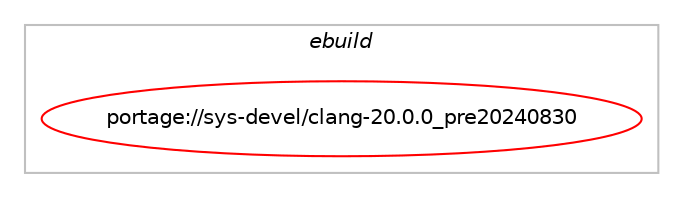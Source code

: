 digraph prolog {

# *************
# Graph options
# *************

newrank=true;
concentrate=true;
compound=true;
graph [rankdir=LR,fontname=Helvetica,fontsize=10,ranksep=1.5];#, ranksep=2.5, nodesep=0.2];
edge  [arrowhead=vee];
node  [fontname=Helvetica,fontsize=10];

# **********
# The ebuild
# **********

subgraph cluster_leftcol {
color=gray;
label=<<i>ebuild</i>>;
id [label="portage://sys-devel/clang-20.0.0_pre20240830", color=red, width=4, href="../sys-devel/clang-20.0.0_pre20240830.svg"];
}

# ****************
# The dependencies
# ****************

subgraph cluster_midcol {
color=gray;
label=<<i>dependencies</i>>;
subgraph cluster_compile {
fillcolor="#eeeeee";
style=filled;
label=<<i>compile</i>>;
# *** BEGIN UNKNOWN DEPENDENCY TYPE (TODO) ***
# id -> equal(use_conditional_group(positive,llvm_targets_AArch64,portage://sys-devel/clang-20.0.0_pre20240830,[package_dependency(portage://sys-devel/clang-20.0.0_pre20240830,install,no,sys-devel,llvm,tilde,[20.0.0,,_pre20240830,20.0.0_pre20240830],[],[use(enable(llvm_targets_AArch64),none)])]))
# *** END UNKNOWN DEPENDENCY TYPE (TODO) ***

# *** BEGIN UNKNOWN DEPENDENCY TYPE (TODO) ***
# id -> equal(use_conditional_group(positive,llvm_targets_AMDGPU,portage://sys-devel/clang-20.0.0_pre20240830,[package_dependency(portage://sys-devel/clang-20.0.0_pre20240830,install,no,sys-devel,llvm,tilde,[20.0.0,,_pre20240830,20.0.0_pre20240830],[],[use(enable(llvm_targets_AMDGPU),none)])]))
# *** END UNKNOWN DEPENDENCY TYPE (TODO) ***

# *** BEGIN UNKNOWN DEPENDENCY TYPE (TODO) ***
# id -> equal(use_conditional_group(positive,llvm_targets_ARC,portage://sys-devel/clang-20.0.0_pre20240830,[package_dependency(portage://sys-devel/clang-20.0.0_pre20240830,install,no,sys-devel,llvm,tilde,[20.0.0,,_pre20240830,20.0.0_pre20240830],[],[use(enable(llvm_targets_ARC),none)])]))
# *** END UNKNOWN DEPENDENCY TYPE (TODO) ***

# *** BEGIN UNKNOWN DEPENDENCY TYPE (TODO) ***
# id -> equal(use_conditional_group(positive,llvm_targets_ARM,portage://sys-devel/clang-20.0.0_pre20240830,[package_dependency(portage://sys-devel/clang-20.0.0_pre20240830,install,no,sys-devel,llvm,tilde,[20.0.0,,_pre20240830,20.0.0_pre20240830],[],[use(enable(llvm_targets_ARM),none)])]))
# *** END UNKNOWN DEPENDENCY TYPE (TODO) ***

# *** BEGIN UNKNOWN DEPENDENCY TYPE (TODO) ***
# id -> equal(use_conditional_group(positive,llvm_targets_AVR,portage://sys-devel/clang-20.0.0_pre20240830,[package_dependency(portage://sys-devel/clang-20.0.0_pre20240830,install,no,sys-devel,llvm,tilde,[20.0.0,,_pre20240830,20.0.0_pre20240830],[],[use(enable(llvm_targets_AVR),none)])]))
# *** END UNKNOWN DEPENDENCY TYPE (TODO) ***

# *** BEGIN UNKNOWN DEPENDENCY TYPE (TODO) ***
# id -> equal(use_conditional_group(positive,llvm_targets_BPF,portage://sys-devel/clang-20.0.0_pre20240830,[package_dependency(portage://sys-devel/clang-20.0.0_pre20240830,install,no,sys-devel,llvm,tilde,[20.0.0,,_pre20240830,20.0.0_pre20240830],[],[use(enable(llvm_targets_BPF),none)])]))
# *** END UNKNOWN DEPENDENCY TYPE (TODO) ***

# *** BEGIN UNKNOWN DEPENDENCY TYPE (TODO) ***
# id -> equal(use_conditional_group(positive,llvm_targets_CSKY,portage://sys-devel/clang-20.0.0_pre20240830,[package_dependency(portage://sys-devel/clang-20.0.0_pre20240830,install,no,sys-devel,llvm,tilde,[20.0.0,,_pre20240830,20.0.0_pre20240830],[],[use(enable(llvm_targets_CSKY),none)])]))
# *** END UNKNOWN DEPENDENCY TYPE (TODO) ***

# *** BEGIN UNKNOWN DEPENDENCY TYPE (TODO) ***
# id -> equal(use_conditional_group(positive,llvm_targets_DirectX,portage://sys-devel/clang-20.0.0_pre20240830,[package_dependency(portage://sys-devel/clang-20.0.0_pre20240830,install,no,sys-devel,llvm,tilde,[20.0.0,,_pre20240830,20.0.0_pre20240830],[],[use(enable(llvm_targets_DirectX),none)])]))
# *** END UNKNOWN DEPENDENCY TYPE (TODO) ***

# *** BEGIN UNKNOWN DEPENDENCY TYPE (TODO) ***
# id -> equal(use_conditional_group(positive,llvm_targets_Hexagon,portage://sys-devel/clang-20.0.0_pre20240830,[package_dependency(portage://sys-devel/clang-20.0.0_pre20240830,install,no,sys-devel,llvm,tilde,[20.0.0,,_pre20240830,20.0.0_pre20240830],[],[use(enable(llvm_targets_Hexagon),none)])]))
# *** END UNKNOWN DEPENDENCY TYPE (TODO) ***

# *** BEGIN UNKNOWN DEPENDENCY TYPE (TODO) ***
# id -> equal(use_conditional_group(positive,llvm_targets_Lanai,portage://sys-devel/clang-20.0.0_pre20240830,[package_dependency(portage://sys-devel/clang-20.0.0_pre20240830,install,no,sys-devel,llvm,tilde,[20.0.0,,_pre20240830,20.0.0_pre20240830],[],[use(enable(llvm_targets_Lanai),none)])]))
# *** END UNKNOWN DEPENDENCY TYPE (TODO) ***

# *** BEGIN UNKNOWN DEPENDENCY TYPE (TODO) ***
# id -> equal(use_conditional_group(positive,llvm_targets_LoongArch,portage://sys-devel/clang-20.0.0_pre20240830,[package_dependency(portage://sys-devel/clang-20.0.0_pre20240830,install,no,sys-devel,llvm,tilde,[20.0.0,,_pre20240830,20.0.0_pre20240830],[],[use(enable(llvm_targets_LoongArch),none)])]))
# *** END UNKNOWN DEPENDENCY TYPE (TODO) ***

# *** BEGIN UNKNOWN DEPENDENCY TYPE (TODO) ***
# id -> equal(use_conditional_group(positive,llvm_targets_M68k,portage://sys-devel/clang-20.0.0_pre20240830,[package_dependency(portage://sys-devel/clang-20.0.0_pre20240830,install,no,sys-devel,llvm,tilde,[20.0.0,,_pre20240830,20.0.0_pre20240830],[],[use(enable(llvm_targets_M68k),none)])]))
# *** END UNKNOWN DEPENDENCY TYPE (TODO) ***

# *** BEGIN UNKNOWN DEPENDENCY TYPE (TODO) ***
# id -> equal(use_conditional_group(positive,llvm_targets_MSP430,portage://sys-devel/clang-20.0.0_pre20240830,[package_dependency(portage://sys-devel/clang-20.0.0_pre20240830,install,no,sys-devel,llvm,tilde,[20.0.0,,_pre20240830,20.0.0_pre20240830],[],[use(enable(llvm_targets_MSP430),none)])]))
# *** END UNKNOWN DEPENDENCY TYPE (TODO) ***

# *** BEGIN UNKNOWN DEPENDENCY TYPE (TODO) ***
# id -> equal(use_conditional_group(positive,llvm_targets_Mips,portage://sys-devel/clang-20.0.0_pre20240830,[package_dependency(portage://sys-devel/clang-20.0.0_pre20240830,install,no,sys-devel,llvm,tilde,[20.0.0,,_pre20240830,20.0.0_pre20240830],[],[use(enable(llvm_targets_Mips),none)])]))
# *** END UNKNOWN DEPENDENCY TYPE (TODO) ***

# *** BEGIN UNKNOWN DEPENDENCY TYPE (TODO) ***
# id -> equal(use_conditional_group(positive,llvm_targets_NVPTX,portage://sys-devel/clang-20.0.0_pre20240830,[package_dependency(portage://sys-devel/clang-20.0.0_pre20240830,install,no,sys-devel,llvm,tilde,[20.0.0,,_pre20240830,20.0.0_pre20240830],[],[use(enable(llvm_targets_NVPTX),none)])]))
# *** END UNKNOWN DEPENDENCY TYPE (TODO) ***

# *** BEGIN UNKNOWN DEPENDENCY TYPE (TODO) ***
# id -> equal(use_conditional_group(positive,llvm_targets_PowerPC,portage://sys-devel/clang-20.0.0_pre20240830,[package_dependency(portage://sys-devel/clang-20.0.0_pre20240830,install,no,sys-devel,llvm,tilde,[20.0.0,,_pre20240830,20.0.0_pre20240830],[],[use(enable(llvm_targets_PowerPC),none)])]))
# *** END UNKNOWN DEPENDENCY TYPE (TODO) ***

# *** BEGIN UNKNOWN DEPENDENCY TYPE (TODO) ***
# id -> equal(use_conditional_group(positive,llvm_targets_RISCV,portage://sys-devel/clang-20.0.0_pre20240830,[package_dependency(portage://sys-devel/clang-20.0.0_pre20240830,install,no,sys-devel,llvm,tilde,[20.0.0,,_pre20240830,20.0.0_pre20240830],[],[use(enable(llvm_targets_RISCV),none)])]))
# *** END UNKNOWN DEPENDENCY TYPE (TODO) ***

# *** BEGIN UNKNOWN DEPENDENCY TYPE (TODO) ***
# id -> equal(use_conditional_group(positive,llvm_targets_SPIRV,portage://sys-devel/clang-20.0.0_pre20240830,[package_dependency(portage://sys-devel/clang-20.0.0_pre20240830,install,no,sys-devel,llvm,tilde,[20.0.0,,_pre20240830,20.0.0_pre20240830],[],[use(enable(llvm_targets_SPIRV),none)])]))
# *** END UNKNOWN DEPENDENCY TYPE (TODO) ***

# *** BEGIN UNKNOWN DEPENDENCY TYPE (TODO) ***
# id -> equal(use_conditional_group(positive,llvm_targets_Sparc,portage://sys-devel/clang-20.0.0_pre20240830,[package_dependency(portage://sys-devel/clang-20.0.0_pre20240830,install,no,sys-devel,llvm,tilde,[20.0.0,,_pre20240830,20.0.0_pre20240830],[],[use(enable(llvm_targets_Sparc),none)])]))
# *** END UNKNOWN DEPENDENCY TYPE (TODO) ***

# *** BEGIN UNKNOWN DEPENDENCY TYPE (TODO) ***
# id -> equal(use_conditional_group(positive,llvm_targets_SystemZ,portage://sys-devel/clang-20.0.0_pre20240830,[package_dependency(portage://sys-devel/clang-20.0.0_pre20240830,install,no,sys-devel,llvm,tilde,[20.0.0,,_pre20240830,20.0.0_pre20240830],[],[use(enable(llvm_targets_SystemZ),none)])]))
# *** END UNKNOWN DEPENDENCY TYPE (TODO) ***

# *** BEGIN UNKNOWN DEPENDENCY TYPE (TODO) ***
# id -> equal(use_conditional_group(positive,llvm_targets_VE,portage://sys-devel/clang-20.0.0_pre20240830,[package_dependency(portage://sys-devel/clang-20.0.0_pre20240830,install,no,sys-devel,llvm,tilde,[20.0.0,,_pre20240830,20.0.0_pre20240830],[],[use(enable(llvm_targets_VE),none)])]))
# *** END UNKNOWN DEPENDENCY TYPE (TODO) ***

# *** BEGIN UNKNOWN DEPENDENCY TYPE (TODO) ***
# id -> equal(use_conditional_group(positive,llvm_targets_WebAssembly,portage://sys-devel/clang-20.0.0_pre20240830,[package_dependency(portage://sys-devel/clang-20.0.0_pre20240830,install,no,sys-devel,llvm,tilde,[20.0.0,,_pre20240830,20.0.0_pre20240830],[],[use(enable(llvm_targets_WebAssembly),none)])]))
# *** END UNKNOWN DEPENDENCY TYPE (TODO) ***

# *** BEGIN UNKNOWN DEPENDENCY TYPE (TODO) ***
# id -> equal(use_conditional_group(positive,llvm_targets_X86,portage://sys-devel/clang-20.0.0_pre20240830,[package_dependency(portage://sys-devel/clang-20.0.0_pre20240830,install,no,sys-devel,llvm,tilde,[20.0.0,,_pre20240830,20.0.0_pre20240830],[],[use(enable(llvm_targets_X86),none)])]))
# *** END UNKNOWN DEPENDENCY TYPE (TODO) ***

# *** BEGIN UNKNOWN DEPENDENCY TYPE (TODO) ***
# id -> equal(use_conditional_group(positive,llvm_targets_XCore,portage://sys-devel/clang-20.0.0_pre20240830,[package_dependency(portage://sys-devel/clang-20.0.0_pre20240830,install,no,sys-devel,llvm,tilde,[20.0.0,,_pre20240830,20.0.0_pre20240830],[],[use(enable(llvm_targets_XCore),none)])]))
# *** END UNKNOWN DEPENDENCY TYPE (TODO) ***

# *** BEGIN UNKNOWN DEPENDENCY TYPE (TODO) ***
# id -> equal(use_conditional_group(positive,llvm_targets_Xtensa,portage://sys-devel/clang-20.0.0_pre20240830,[package_dependency(portage://sys-devel/clang-20.0.0_pre20240830,install,no,sys-devel,llvm,tilde,[20.0.0,,_pre20240830,20.0.0_pre20240830],[],[use(enable(llvm_targets_Xtensa),none)])]))
# *** END UNKNOWN DEPENDENCY TYPE (TODO) ***

# *** BEGIN UNKNOWN DEPENDENCY TYPE (TODO) ***
# id -> equal(use_conditional_group(positive,static-analyzer,portage://sys-devel/clang-20.0.0_pre20240830,[package_dependency(portage://sys-devel/clang-20.0.0_pre20240830,install,no,dev-lang,perl,none,[,,],any_different_slot,[])]))
# *** END UNKNOWN DEPENDENCY TYPE (TODO) ***

# *** BEGIN UNKNOWN DEPENDENCY TYPE (TODO) ***
# id -> equal(use_conditional_group(positive,xml,portage://sys-devel/clang-20.0.0_pre20240830,[package_dependency(portage://sys-devel/clang-20.0.0_pre20240830,install,no,dev-libs,libxml2,none,[,,],[slot(2),equal],[use(optenable(abi_x86_32),negative),use(optenable(abi_x86_64),negative),use(optenable(abi_x86_x32),negative),use(optenable(abi_mips_n32),negative),use(optenable(abi_mips_n64),negative),use(optenable(abi_mips_o32),negative),use(optenable(abi_s390_32),negative),use(optenable(abi_s390_64),negative)])]))
# *** END UNKNOWN DEPENDENCY TYPE (TODO) ***

# *** BEGIN UNKNOWN DEPENDENCY TYPE (TODO) ***
# id -> equal(package_dependency(portage://sys-devel/clang-20.0.0_pre20240830,install,no,sys-devel,llvm,tilde,[20.0.0,,_pre20240830,20.0.0_pre20240830],[slot(20),equal],[use(equal(debug),none),use(optenable(abi_x86_32),negative),use(optenable(abi_x86_64),negative),use(optenable(abi_x86_x32),negative),use(optenable(abi_mips_n32),negative),use(optenable(abi_mips_n64),negative),use(optenable(abi_mips_o32),negative),use(optenable(abi_s390_32),negative),use(optenable(abi_s390_64),negative)]))
# *** END UNKNOWN DEPENDENCY TYPE (TODO) ***

}
subgraph cluster_compileandrun {
fillcolor="#eeeeee";
style=filled;
label=<<i>compile and run</i>>;
}
subgraph cluster_run {
fillcolor="#eeeeee";
style=filled;
label=<<i>run</i>>;
# *** BEGIN UNKNOWN DEPENDENCY TYPE (TODO) ***
# id -> equal(use_conditional_group(positive,llvm_targets_AArch64,portage://sys-devel/clang-20.0.0_pre20240830,[package_dependency(portage://sys-devel/clang-20.0.0_pre20240830,run,no,sys-devel,llvm,tilde,[20.0.0,,_pre20240830,20.0.0_pre20240830],[],[use(enable(llvm_targets_AArch64),none)])]))
# *** END UNKNOWN DEPENDENCY TYPE (TODO) ***

# *** BEGIN UNKNOWN DEPENDENCY TYPE (TODO) ***
# id -> equal(use_conditional_group(positive,llvm_targets_AMDGPU,portage://sys-devel/clang-20.0.0_pre20240830,[package_dependency(portage://sys-devel/clang-20.0.0_pre20240830,run,no,sys-devel,llvm,tilde,[20.0.0,,_pre20240830,20.0.0_pre20240830],[],[use(enable(llvm_targets_AMDGPU),none)])]))
# *** END UNKNOWN DEPENDENCY TYPE (TODO) ***

# *** BEGIN UNKNOWN DEPENDENCY TYPE (TODO) ***
# id -> equal(use_conditional_group(positive,llvm_targets_ARC,portage://sys-devel/clang-20.0.0_pre20240830,[package_dependency(portage://sys-devel/clang-20.0.0_pre20240830,run,no,sys-devel,llvm,tilde,[20.0.0,,_pre20240830,20.0.0_pre20240830],[],[use(enable(llvm_targets_ARC),none)])]))
# *** END UNKNOWN DEPENDENCY TYPE (TODO) ***

# *** BEGIN UNKNOWN DEPENDENCY TYPE (TODO) ***
# id -> equal(use_conditional_group(positive,llvm_targets_ARM,portage://sys-devel/clang-20.0.0_pre20240830,[package_dependency(portage://sys-devel/clang-20.0.0_pre20240830,run,no,sys-devel,llvm,tilde,[20.0.0,,_pre20240830,20.0.0_pre20240830],[],[use(enable(llvm_targets_ARM),none)])]))
# *** END UNKNOWN DEPENDENCY TYPE (TODO) ***

# *** BEGIN UNKNOWN DEPENDENCY TYPE (TODO) ***
# id -> equal(use_conditional_group(positive,llvm_targets_AVR,portage://sys-devel/clang-20.0.0_pre20240830,[package_dependency(portage://sys-devel/clang-20.0.0_pre20240830,run,no,sys-devel,llvm,tilde,[20.0.0,,_pre20240830,20.0.0_pre20240830],[],[use(enable(llvm_targets_AVR),none)])]))
# *** END UNKNOWN DEPENDENCY TYPE (TODO) ***

# *** BEGIN UNKNOWN DEPENDENCY TYPE (TODO) ***
# id -> equal(use_conditional_group(positive,llvm_targets_BPF,portage://sys-devel/clang-20.0.0_pre20240830,[package_dependency(portage://sys-devel/clang-20.0.0_pre20240830,run,no,sys-devel,llvm,tilde,[20.0.0,,_pre20240830,20.0.0_pre20240830],[],[use(enable(llvm_targets_BPF),none)])]))
# *** END UNKNOWN DEPENDENCY TYPE (TODO) ***

# *** BEGIN UNKNOWN DEPENDENCY TYPE (TODO) ***
# id -> equal(use_conditional_group(positive,llvm_targets_CSKY,portage://sys-devel/clang-20.0.0_pre20240830,[package_dependency(portage://sys-devel/clang-20.0.0_pre20240830,run,no,sys-devel,llvm,tilde,[20.0.0,,_pre20240830,20.0.0_pre20240830],[],[use(enable(llvm_targets_CSKY),none)])]))
# *** END UNKNOWN DEPENDENCY TYPE (TODO) ***

# *** BEGIN UNKNOWN DEPENDENCY TYPE (TODO) ***
# id -> equal(use_conditional_group(positive,llvm_targets_DirectX,portage://sys-devel/clang-20.0.0_pre20240830,[package_dependency(portage://sys-devel/clang-20.0.0_pre20240830,run,no,sys-devel,llvm,tilde,[20.0.0,,_pre20240830,20.0.0_pre20240830],[],[use(enable(llvm_targets_DirectX),none)])]))
# *** END UNKNOWN DEPENDENCY TYPE (TODO) ***

# *** BEGIN UNKNOWN DEPENDENCY TYPE (TODO) ***
# id -> equal(use_conditional_group(positive,llvm_targets_Hexagon,portage://sys-devel/clang-20.0.0_pre20240830,[package_dependency(portage://sys-devel/clang-20.0.0_pre20240830,run,no,sys-devel,llvm,tilde,[20.0.0,,_pre20240830,20.0.0_pre20240830],[],[use(enable(llvm_targets_Hexagon),none)])]))
# *** END UNKNOWN DEPENDENCY TYPE (TODO) ***

# *** BEGIN UNKNOWN DEPENDENCY TYPE (TODO) ***
# id -> equal(use_conditional_group(positive,llvm_targets_Lanai,portage://sys-devel/clang-20.0.0_pre20240830,[package_dependency(portage://sys-devel/clang-20.0.0_pre20240830,run,no,sys-devel,llvm,tilde,[20.0.0,,_pre20240830,20.0.0_pre20240830],[],[use(enable(llvm_targets_Lanai),none)])]))
# *** END UNKNOWN DEPENDENCY TYPE (TODO) ***

# *** BEGIN UNKNOWN DEPENDENCY TYPE (TODO) ***
# id -> equal(use_conditional_group(positive,llvm_targets_LoongArch,portage://sys-devel/clang-20.0.0_pre20240830,[package_dependency(portage://sys-devel/clang-20.0.0_pre20240830,run,no,sys-devel,llvm,tilde,[20.0.0,,_pre20240830,20.0.0_pre20240830],[],[use(enable(llvm_targets_LoongArch),none)])]))
# *** END UNKNOWN DEPENDENCY TYPE (TODO) ***

# *** BEGIN UNKNOWN DEPENDENCY TYPE (TODO) ***
# id -> equal(use_conditional_group(positive,llvm_targets_M68k,portage://sys-devel/clang-20.0.0_pre20240830,[package_dependency(portage://sys-devel/clang-20.0.0_pre20240830,run,no,sys-devel,llvm,tilde,[20.0.0,,_pre20240830,20.0.0_pre20240830],[],[use(enable(llvm_targets_M68k),none)])]))
# *** END UNKNOWN DEPENDENCY TYPE (TODO) ***

# *** BEGIN UNKNOWN DEPENDENCY TYPE (TODO) ***
# id -> equal(use_conditional_group(positive,llvm_targets_MSP430,portage://sys-devel/clang-20.0.0_pre20240830,[package_dependency(portage://sys-devel/clang-20.0.0_pre20240830,run,no,sys-devel,llvm,tilde,[20.0.0,,_pre20240830,20.0.0_pre20240830],[],[use(enable(llvm_targets_MSP430),none)])]))
# *** END UNKNOWN DEPENDENCY TYPE (TODO) ***

# *** BEGIN UNKNOWN DEPENDENCY TYPE (TODO) ***
# id -> equal(use_conditional_group(positive,llvm_targets_Mips,portage://sys-devel/clang-20.0.0_pre20240830,[package_dependency(portage://sys-devel/clang-20.0.0_pre20240830,run,no,sys-devel,llvm,tilde,[20.0.0,,_pre20240830,20.0.0_pre20240830],[],[use(enable(llvm_targets_Mips),none)])]))
# *** END UNKNOWN DEPENDENCY TYPE (TODO) ***

# *** BEGIN UNKNOWN DEPENDENCY TYPE (TODO) ***
# id -> equal(use_conditional_group(positive,llvm_targets_NVPTX,portage://sys-devel/clang-20.0.0_pre20240830,[package_dependency(portage://sys-devel/clang-20.0.0_pre20240830,run,no,sys-devel,llvm,tilde,[20.0.0,,_pre20240830,20.0.0_pre20240830],[],[use(enable(llvm_targets_NVPTX),none)])]))
# *** END UNKNOWN DEPENDENCY TYPE (TODO) ***

# *** BEGIN UNKNOWN DEPENDENCY TYPE (TODO) ***
# id -> equal(use_conditional_group(positive,llvm_targets_PowerPC,portage://sys-devel/clang-20.0.0_pre20240830,[package_dependency(portage://sys-devel/clang-20.0.0_pre20240830,run,no,sys-devel,llvm,tilde,[20.0.0,,_pre20240830,20.0.0_pre20240830],[],[use(enable(llvm_targets_PowerPC),none)])]))
# *** END UNKNOWN DEPENDENCY TYPE (TODO) ***

# *** BEGIN UNKNOWN DEPENDENCY TYPE (TODO) ***
# id -> equal(use_conditional_group(positive,llvm_targets_RISCV,portage://sys-devel/clang-20.0.0_pre20240830,[package_dependency(portage://sys-devel/clang-20.0.0_pre20240830,run,no,sys-devel,llvm,tilde,[20.0.0,,_pre20240830,20.0.0_pre20240830],[],[use(enable(llvm_targets_RISCV),none)])]))
# *** END UNKNOWN DEPENDENCY TYPE (TODO) ***

# *** BEGIN UNKNOWN DEPENDENCY TYPE (TODO) ***
# id -> equal(use_conditional_group(positive,llvm_targets_SPIRV,portage://sys-devel/clang-20.0.0_pre20240830,[package_dependency(portage://sys-devel/clang-20.0.0_pre20240830,run,no,sys-devel,llvm,tilde,[20.0.0,,_pre20240830,20.0.0_pre20240830],[],[use(enable(llvm_targets_SPIRV),none)])]))
# *** END UNKNOWN DEPENDENCY TYPE (TODO) ***

# *** BEGIN UNKNOWN DEPENDENCY TYPE (TODO) ***
# id -> equal(use_conditional_group(positive,llvm_targets_Sparc,portage://sys-devel/clang-20.0.0_pre20240830,[package_dependency(portage://sys-devel/clang-20.0.0_pre20240830,run,no,sys-devel,llvm,tilde,[20.0.0,,_pre20240830,20.0.0_pre20240830],[],[use(enable(llvm_targets_Sparc),none)])]))
# *** END UNKNOWN DEPENDENCY TYPE (TODO) ***

# *** BEGIN UNKNOWN DEPENDENCY TYPE (TODO) ***
# id -> equal(use_conditional_group(positive,llvm_targets_SystemZ,portage://sys-devel/clang-20.0.0_pre20240830,[package_dependency(portage://sys-devel/clang-20.0.0_pre20240830,run,no,sys-devel,llvm,tilde,[20.0.0,,_pre20240830,20.0.0_pre20240830],[],[use(enable(llvm_targets_SystemZ),none)])]))
# *** END UNKNOWN DEPENDENCY TYPE (TODO) ***

# *** BEGIN UNKNOWN DEPENDENCY TYPE (TODO) ***
# id -> equal(use_conditional_group(positive,llvm_targets_VE,portage://sys-devel/clang-20.0.0_pre20240830,[package_dependency(portage://sys-devel/clang-20.0.0_pre20240830,run,no,sys-devel,llvm,tilde,[20.0.0,,_pre20240830,20.0.0_pre20240830],[],[use(enable(llvm_targets_VE),none)])]))
# *** END UNKNOWN DEPENDENCY TYPE (TODO) ***

# *** BEGIN UNKNOWN DEPENDENCY TYPE (TODO) ***
# id -> equal(use_conditional_group(positive,llvm_targets_WebAssembly,portage://sys-devel/clang-20.0.0_pre20240830,[package_dependency(portage://sys-devel/clang-20.0.0_pre20240830,run,no,sys-devel,llvm,tilde,[20.0.0,,_pre20240830,20.0.0_pre20240830],[],[use(enable(llvm_targets_WebAssembly),none)])]))
# *** END UNKNOWN DEPENDENCY TYPE (TODO) ***

# *** BEGIN UNKNOWN DEPENDENCY TYPE (TODO) ***
# id -> equal(use_conditional_group(positive,llvm_targets_X86,portage://sys-devel/clang-20.0.0_pre20240830,[package_dependency(portage://sys-devel/clang-20.0.0_pre20240830,run,no,sys-devel,llvm,tilde,[20.0.0,,_pre20240830,20.0.0_pre20240830],[],[use(enable(llvm_targets_X86),none)])]))
# *** END UNKNOWN DEPENDENCY TYPE (TODO) ***

# *** BEGIN UNKNOWN DEPENDENCY TYPE (TODO) ***
# id -> equal(use_conditional_group(positive,llvm_targets_XCore,portage://sys-devel/clang-20.0.0_pre20240830,[package_dependency(portage://sys-devel/clang-20.0.0_pre20240830,run,no,sys-devel,llvm,tilde,[20.0.0,,_pre20240830,20.0.0_pre20240830],[],[use(enable(llvm_targets_XCore),none)])]))
# *** END UNKNOWN DEPENDENCY TYPE (TODO) ***

# *** BEGIN UNKNOWN DEPENDENCY TYPE (TODO) ***
# id -> equal(use_conditional_group(positive,llvm_targets_Xtensa,portage://sys-devel/clang-20.0.0_pre20240830,[package_dependency(portage://sys-devel/clang-20.0.0_pre20240830,run,no,sys-devel,llvm,tilde,[20.0.0,,_pre20240830,20.0.0_pre20240830],[],[use(enable(llvm_targets_Xtensa),none)])]))
# *** END UNKNOWN DEPENDENCY TYPE (TODO) ***

# *** BEGIN UNKNOWN DEPENDENCY TYPE (TODO) ***
# id -> equal(use_conditional_group(positive,python_single_target_python3_10,portage://sys-devel/clang-20.0.0_pre20240830,[package_dependency(portage://sys-devel/clang-20.0.0_pre20240830,run,no,dev-lang,python,none,[,,],[slot(3.10)],[])]))
# *** END UNKNOWN DEPENDENCY TYPE (TODO) ***

# *** BEGIN UNKNOWN DEPENDENCY TYPE (TODO) ***
# id -> equal(use_conditional_group(positive,python_single_target_python3_11,portage://sys-devel/clang-20.0.0_pre20240830,[package_dependency(portage://sys-devel/clang-20.0.0_pre20240830,run,no,dev-lang,python,none,[,,],[slot(3.11)],[])]))
# *** END UNKNOWN DEPENDENCY TYPE (TODO) ***

# *** BEGIN UNKNOWN DEPENDENCY TYPE (TODO) ***
# id -> equal(use_conditional_group(positive,python_single_target_python3_12,portage://sys-devel/clang-20.0.0_pre20240830,[package_dependency(portage://sys-devel/clang-20.0.0_pre20240830,run,no,dev-lang,python,none,[,,],[slot(3.12)],[])]))
# *** END UNKNOWN DEPENDENCY TYPE (TODO) ***

# *** BEGIN UNKNOWN DEPENDENCY TYPE (TODO) ***
# id -> equal(use_conditional_group(positive,python_single_target_python3_13,portage://sys-devel/clang-20.0.0_pre20240830,[package_dependency(portage://sys-devel/clang-20.0.0_pre20240830,run,no,dev-lang,python,none,[,,],[slot(3.13)],[])]))
# *** END UNKNOWN DEPENDENCY TYPE (TODO) ***

# *** BEGIN UNKNOWN DEPENDENCY TYPE (TODO) ***
# id -> equal(use_conditional_group(positive,static-analyzer,portage://sys-devel/clang-20.0.0_pre20240830,[package_dependency(portage://sys-devel/clang-20.0.0_pre20240830,run,no,dev-lang,perl,none,[,,],any_different_slot,[])]))
# *** END UNKNOWN DEPENDENCY TYPE (TODO) ***

# *** BEGIN UNKNOWN DEPENDENCY TYPE (TODO) ***
# id -> equal(use_conditional_group(positive,xml,portage://sys-devel/clang-20.0.0_pre20240830,[package_dependency(portage://sys-devel/clang-20.0.0_pre20240830,run,no,dev-libs,libxml2,none,[,,],[slot(2),equal],[use(optenable(abi_x86_32),negative),use(optenable(abi_x86_64),negative),use(optenable(abi_x86_x32),negative),use(optenable(abi_mips_n32),negative),use(optenable(abi_mips_n64),negative),use(optenable(abi_mips_o32),negative),use(optenable(abi_s390_32),negative),use(optenable(abi_s390_64),negative)])]))
# *** END UNKNOWN DEPENDENCY TYPE (TODO) ***

# *** BEGIN UNKNOWN DEPENDENCY TYPE (TODO) ***
# id -> equal(package_dependency(portage://sys-devel/clang-20.0.0_pre20240830,run,no,sys-devel,clang-common,greaterequal,[20.0.0,,_pre20240830,20.0.0_pre20240830],[],[]))
# *** END UNKNOWN DEPENDENCY TYPE (TODO) ***

# *** BEGIN UNKNOWN DEPENDENCY TYPE (TODO) ***
# id -> equal(package_dependency(portage://sys-devel/clang-20.0.0_pre20240830,run,no,sys-devel,llvm,tilde,[20.0.0,,_pre20240830,20.0.0_pre20240830],[slot(20),equal],[use(equal(debug),none),use(optenable(abi_x86_32),negative),use(optenable(abi_x86_64),negative),use(optenable(abi_x86_x32),negative),use(optenable(abi_mips_n32),negative),use(optenable(abi_mips_n64),negative),use(optenable(abi_mips_o32),negative),use(optenable(abi_s390_32),negative),use(optenable(abi_s390_64),negative)]))
# *** END UNKNOWN DEPENDENCY TYPE (TODO) ***

}
}

# **************
# The candidates
# **************

subgraph cluster_choices {
rank=same;
color=gray;
label=<<i>candidates</i>>;

}

}
